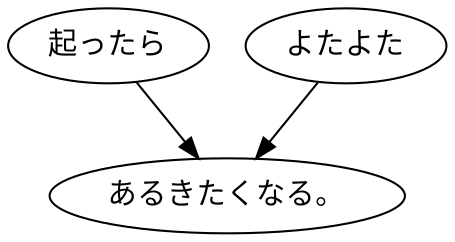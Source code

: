 digraph graph9157 {
	node0 [label="起ったら"];
	node1 [label="よたよた"];
	node2 [label="あるきたくなる。"];
	node0 -> node2;
	node1 -> node2;
}

